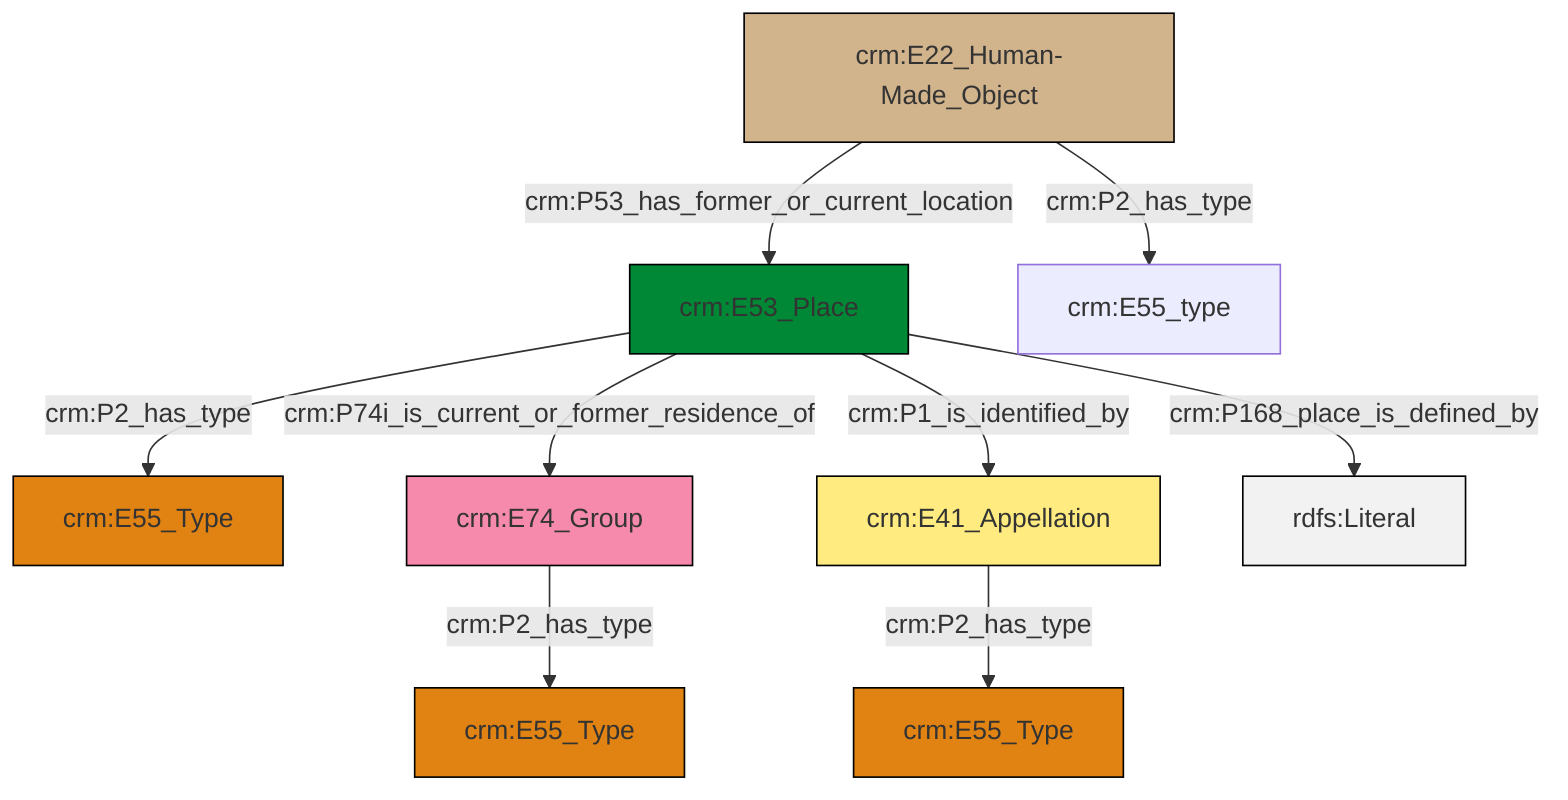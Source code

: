 graph TD
classDef Literal fill:#f2f2f2,stroke:#000000;
classDef CRM_Entity fill:#FFFFFF,stroke:#000000;
classDef Temporal_Entity fill:#00C9E6, stroke:#000000;
classDef Type fill:#E18312, stroke:#000000;
classDef Time-Span fill:#2C9C91, stroke:#000000;
classDef Appellation fill:#FFEB7F, stroke:#000000;
classDef Place fill:#008836, stroke:#000000;
classDef Persistent_Item fill:#B266B2, stroke:#000000;
classDef Conceptual_Object fill:#FFD700, stroke:#000000;
classDef Physical_Thing fill:#D2B48C, stroke:#000000;
classDef Actor fill:#f58aad, stroke:#000000;
classDef PC_Classes fill:#4ce600, stroke:#000000;
classDef Multi fill:#cccccc,stroke:#000000;

9["crm:E74_Group"]:::Actor -->|crm:P2_has_type| 7["crm:E55_Type"]:::Type
10["crm:E22_Human-Made_Object"]:::Physical_Thing -->|crm:P53_has_former_or_current_location| 11["crm:E53_Place"]:::Place
5["crm:E41_Appellation"]:::Appellation -->|crm:P2_has_type| 2["crm:E55_Type"]:::Type
11["crm:E53_Place"]:::Place -->|crm:P74i_is_current_or_former_residence_of| 9["crm:E74_Group"]:::Actor
11["crm:E53_Place"]:::Place -->|crm:P2_has_type| 0["crm:E55_Type"]:::Type
11["crm:E53_Place"]:::Place -->|crm:P1_is_identified_by| 5["crm:E41_Appellation"]:::Appellation
11["crm:E53_Place"]:::Place -->|crm:P168_place_is_defined_by| 19[rdfs:Literal]:::Literal
10["crm:E22_Human-Made_Object"]:::Physical_Thing -->|crm:P2_has_type| 17["crm:E55_type"]:::Default